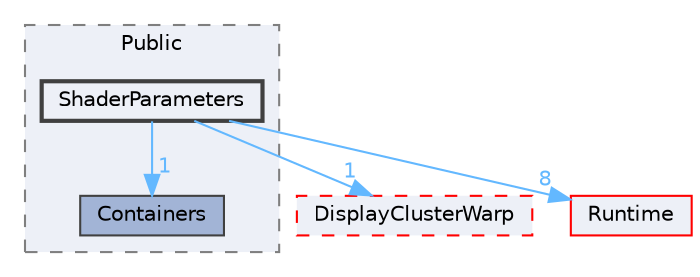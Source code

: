 digraph "ShaderParameters"
{
 // INTERACTIVE_SVG=YES
 // LATEX_PDF_SIZE
  bgcolor="transparent";
  edge [fontname=Helvetica,fontsize=10,labelfontname=Helvetica,labelfontsize=10];
  node [fontname=Helvetica,fontsize=10,shape=box,height=0.2,width=0.4];
  compound=true
  subgraph clusterdir_be0118a79862c4ac7fc9779a947b318a {
    graph [ bgcolor="#edf0f7", pencolor="grey50", label="Public", fontname=Helvetica,fontsize=10 style="filled,dashed", URL="dir_be0118a79862c4ac7fc9779a947b318a.html",tooltip=""]
  dir_77bfb91bbf4ae396725f9d1825fe8f7c [label="Containers", fillcolor="#a2b4d6", color="grey25", style="filled", URL="dir_77bfb91bbf4ae396725f9d1825fe8f7c.html",tooltip=""];
  dir_3bc538bcec201c8a7d099d29a472ead2 [label="ShaderParameters", fillcolor="#edf0f7", color="grey25", style="filled,bold", URL="dir_3bc538bcec201c8a7d099d29a472ead2.html",tooltip=""];
  }
  dir_52b965c3c783bb902f13f2edd38d51f0 [label="DisplayClusterWarp", fillcolor="#edf0f7", color="red", style="filled,dashed", URL="dir_52b965c3c783bb902f13f2edd38d51f0.html",tooltip=""];
  dir_7536b172fbd480bfd146a1b1acd6856b [label="Runtime", fillcolor="#edf0f7", color="red", style="filled", URL="dir_7536b172fbd480bfd146a1b1acd6856b.html",tooltip=""];
  dir_3bc538bcec201c8a7d099d29a472ead2->dir_52b965c3c783bb902f13f2edd38d51f0 [headlabel="1", labeldistance=1.5 headhref="dir_001034_000336.html" href="dir_001034_000336.html" color="steelblue1" fontcolor="steelblue1"];
  dir_3bc538bcec201c8a7d099d29a472ead2->dir_7536b172fbd480bfd146a1b1acd6856b [headlabel="8", labeldistance=1.5 headhref="dir_001034_000984.html" href="dir_001034_000984.html" color="steelblue1" fontcolor="steelblue1"];
  dir_3bc538bcec201c8a7d099d29a472ead2->dir_77bfb91bbf4ae396725f9d1825fe8f7c [headlabel="1", labeldistance=1.5 headhref="dir_001034_000250.html" href="dir_001034_000250.html" color="steelblue1" fontcolor="steelblue1"];
}
